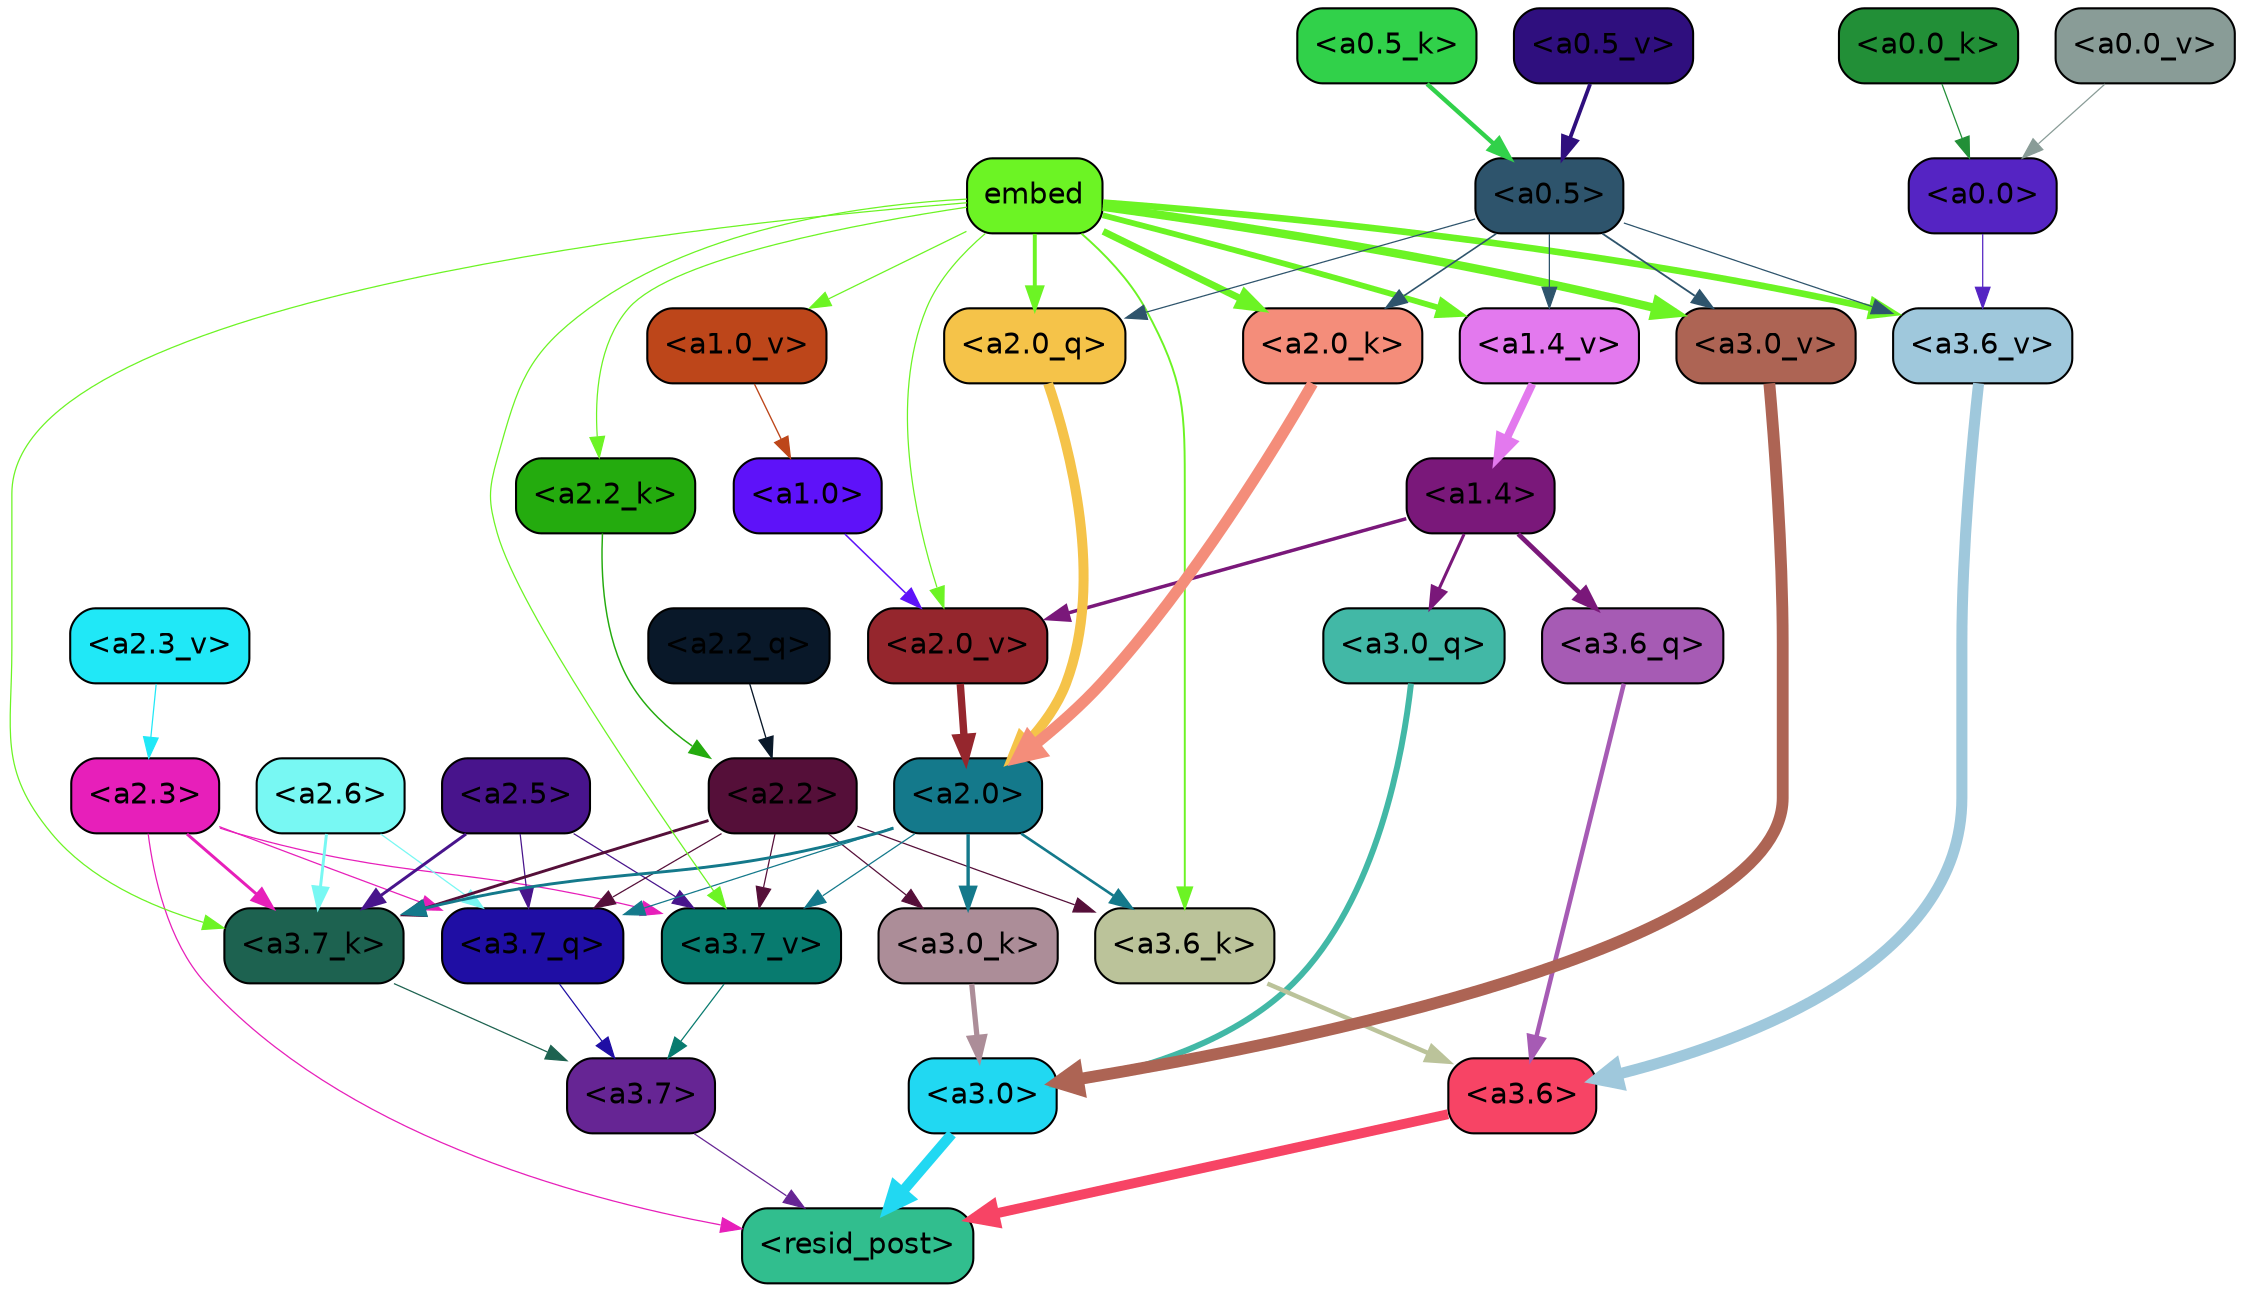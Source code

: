 strict digraph "" {
	graph [bgcolor=transparent,
		layout=dot,
		overlap=false,
		splines=true
	];
	"<a3.7>"	[color=black,
		fillcolor="#662594",
		fontname=Helvetica,
		shape=box,
		style="filled, rounded"];
	"<resid_post>"	[color=black,
		fillcolor="#31be8e",
		fontname=Helvetica,
		shape=box,
		style="filled, rounded"];
	"<a3.7>" -> "<resid_post>"	[color="#662594",
		penwidth=0.6];
	"<a3.6>"	[color=black,
		fillcolor="#f74465",
		fontname=Helvetica,
		shape=box,
		style="filled, rounded"];
	"<a3.6>" -> "<resid_post>"	[color="#f74465",
		penwidth=4.749041676521301];
	"<a3.0>"	[color=black,
		fillcolor="#21d8f2",
		fontname=Helvetica,
		shape=box,
		style="filled, rounded"];
	"<a3.0>" -> "<resid_post>"	[color="#21d8f2",
		penwidth=5.004215121269226];
	"<a2.3>"	[color=black,
		fillcolor="#e71fba",
		fontname=Helvetica,
		shape=box,
		style="filled, rounded"];
	"<a2.3>" -> "<resid_post>"	[color="#e71fba",
		penwidth=0.6];
	"<a3.7_q>"	[color=black,
		fillcolor="#1f0ea4",
		fontname=Helvetica,
		shape=box,
		style="filled, rounded"];
	"<a2.3>" -> "<a3.7_q>"	[color="#e71fba",
		penwidth=0.6];
	"<a3.7_k>"	[color=black,
		fillcolor="#1d6250",
		fontname=Helvetica,
		shape=box,
		style="filled, rounded"];
	"<a2.3>" -> "<a3.7_k>"	[color="#e71fba",
		penwidth=1.4391854107379913];
	"<a3.7_v>"	[color=black,
		fillcolor="#087b6f",
		fontname=Helvetica,
		shape=box,
		style="filled, rounded"];
	"<a2.3>" -> "<a3.7_v>"	[color="#e71fba",
		penwidth=0.6];
	"<a3.7_q>" -> "<a3.7>"	[color="#1f0ea4",
		penwidth=0.6];
	"<a3.6_q>"	[color=black,
		fillcolor="#a65bb4",
		fontname=Helvetica,
		shape=box,
		style="filled, rounded"];
	"<a3.6_q>" -> "<a3.6>"	[color="#a65bb4",
		penwidth=2.160832464694977];
	"<a3.0_q>"	[color=black,
		fillcolor="#42b8a6",
		fontname=Helvetica,
		shape=box,
		style="filled, rounded"];
	"<a3.0_q>" -> "<a3.0>"	[color="#42b8a6",
		penwidth=2.870753765106201];
	"<a3.7_k>" -> "<a3.7>"	[color="#1d6250",
		penwidth=0.6];
	"<a3.6_k>"	[color=black,
		fillcolor="#bbc39a",
		fontname=Helvetica,
		shape=box,
		style="filled, rounded"];
	"<a3.6_k>" -> "<a3.6>"	[color="#bbc39a",
		penwidth=2.13908451795578];
	"<a3.0_k>"	[color=black,
		fillcolor="#ac8d98",
		fontname=Helvetica,
		shape=box,
		style="filled, rounded"];
	"<a3.0_k>" -> "<a3.0>"	[color="#ac8d98",
		penwidth=2.520303964614868];
	"<a3.7_v>" -> "<a3.7>"	[color="#087b6f",
		penwidth=0.6];
	"<a3.6_v>"	[color=black,
		fillcolor="#9fc8dc",
		fontname=Helvetica,
		shape=box,
		style="filled, rounded"];
	"<a3.6_v>" -> "<a3.6>"	[color="#9fc8dc",
		penwidth=5.297133803367615];
	"<a3.0_v>"	[color=black,
		fillcolor="#ad6454",
		fontname=Helvetica,
		shape=box,
		style="filled, rounded"];
	"<a3.0_v>" -> "<a3.0>"	[color="#ad6454",
		penwidth=5.680712580680847];
	"<a2.6>"	[color=black,
		fillcolor="#78f8f3",
		fontname=Helvetica,
		shape=box,
		style="filled, rounded"];
	"<a2.6>" -> "<a3.7_q>"	[color="#78f8f3",
		penwidth=0.6];
	"<a2.6>" -> "<a3.7_k>"	[color="#78f8f3",
		penwidth=1.4180794060230255];
	"<a2.5>"	[color=black,
		fillcolor="#48148c",
		fontname=Helvetica,
		shape=box,
		style="filled, rounded"];
	"<a2.5>" -> "<a3.7_q>"	[color="#48148c",
		penwidth=0.6];
	"<a2.5>" -> "<a3.7_k>"	[color="#48148c",
		penwidth=1.4281435310840607];
	"<a2.5>" -> "<a3.7_v>"	[color="#48148c",
		penwidth=0.6];
	"<a2.2>"	[color=black,
		fillcolor="#550f39",
		fontname=Helvetica,
		shape=box,
		style="filled, rounded"];
	"<a2.2>" -> "<a3.7_q>"	[color="#550f39",
		penwidth=0.6];
	"<a2.2>" -> "<a3.7_k>"	[color="#550f39",
		penwidth=1.3982512056827545];
	"<a2.2>" -> "<a3.6_k>"	[color="#550f39",
		penwidth=0.6];
	"<a2.2>" -> "<a3.0_k>"	[color="#550f39",
		penwidth=0.6];
	"<a2.2>" -> "<a3.7_v>"	[color="#550f39",
		penwidth=0.6];
	"<a2.0>"	[color=black,
		fillcolor="#14798b",
		fontname=Helvetica,
		shape=box,
		style="filled, rounded"];
	"<a2.0>" -> "<a3.7_q>"	[color="#14798b",
		penwidth=0.6];
	"<a2.0>" -> "<a3.7_k>"	[color="#14798b",
		penwidth=1.404832512140274];
	"<a2.0>" -> "<a3.6_k>"	[color="#14798b",
		penwidth=1.2708758115768433];
	"<a2.0>" -> "<a3.0_k>"	[color="#14798b",
		penwidth=1.6207245588302612];
	"<a2.0>" -> "<a3.7_v>"	[color="#14798b",
		penwidth=0.6];
	"<a1.4>"	[color=black,
		fillcolor="#7a187a",
		fontname=Helvetica,
		shape=box,
		style="filled, rounded"];
	"<a1.4>" -> "<a3.6_q>"	[color="#7a187a",
		penwidth=2.289449453353882];
	"<a1.4>" -> "<a3.0_q>"	[color="#7a187a",
		penwidth=1.4600623846054077];
	"<a2.0_v>"	[color=black,
		fillcolor="#95262d",
		fontname=Helvetica,
		shape=box,
		style="filled, rounded"];
	"<a1.4>" -> "<a2.0_v>"	[color="#7a187a",
		penwidth=1.676277220249176];
	embed	[color=black,
		fillcolor="#6cf424",
		fontname=Helvetica,
		shape=box,
		style="filled, rounded"];
	embed -> "<a3.7_k>"	[color="#6cf424",
		penwidth=0.6];
	embed -> "<a3.6_k>"	[color="#6cf424",
		penwidth=0.9291638135910034];
	embed -> "<a3.7_v>"	[color="#6cf424",
		penwidth=0.6];
	embed -> "<a3.6_v>"	[color="#6cf424",
		penwidth=3.1808209121227264];
	embed -> "<a3.0_v>"	[color="#6cf424",
		penwidth=4.036660343408585];
	"<a2.0_q>"	[color=black,
		fillcolor="#f5c349",
		fontname=Helvetica,
		shape=box,
		style="filled, rounded"];
	embed -> "<a2.0_q>"	[color="#6cf424",
		penwidth=1.8821641206741333];
	"<a2.2_k>"	[color=black,
		fillcolor="#24ab0e",
		fontname=Helvetica,
		shape=box,
		style="filled, rounded"];
	embed -> "<a2.2_k>"	[color="#6cf424",
		penwidth=0.6];
	"<a2.0_k>"	[color=black,
		fillcolor="#f48d7a",
		fontname=Helvetica,
		shape=box,
		style="filled, rounded"];
	embed -> "<a2.0_k>"	[color="#6cf424",
		penwidth=3.3375256061553955];
	embed -> "<a2.0_v>"	[color="#6cf424",
		penwidth=0.6];
	"<a1.4_v>"	[color=black,
		fillcolor="#e379ee",
		fontname=Helvetica,
		shape=box,
		style="filled, rounded"];
	embed -> "<a1.4_v>"	[color="#6cf424",
		penwidth=2.7935529947280884];
	"<a1.0_v>"	[color=black,
		fillcolor="#bd461a",
		fontname=Helvetica,
		shape=box,
		style="filled, rounded"];
	embed -> "<a1.0_v>"	[color="#6cf424",
		penwidth=0.6];
	"<a0.5>"	[color=black,
		fillcolor="#2e546c",
		fontname=Helvetica,
		shape=box,
		style="filled, rounded"];
	"<a0.5>" -> "<a3.6_v>"	[color="#2e546c",
		penwidth=0.6];
	"<a0.5>" -> "<a3.0_v>"	[color="#2e546c",
		penwidth=0.8798569142818451];
	"<a0.5>" -> "<a2.0_q>"	[color="#2e546c",
		penwidth=0.6];
	"<a0.5>" -> "<a2.0_k>"	[color="#2e546c",
		penwidth=0.7782440185546875];
	"<a0.5>" -> "<a1.4_v>"	[color="#2e546c",
		penwidth=0.6];
	"<a0.0>"	[color=black,
		fillcolor="#5524c3",
		fontname=Helvetica,
		shape=box,
		style="filled, rounded"];
	"<a0.0>" -> "<a3.6_v>"	[color="#5524c3",
		penwidth=0.6];
	"<a2.2_q>"	[color=black,
		fillcolor="#091829",
		fontname=Helvetica,
		shape=box,
		style="filled, rounded"];
	"<a2.2_q>" -> "<a2.2>"	[color="#091829",
		penwidth=0.6392357051372528];
	"<a2.0_q>" -> "<a2.0>"	[color="#f5c349",
		penwidth=4.795779317617416];
	"<a2.2_k>" -> "<a2.2>"	[color="#24ab0e",
		penwidth=0.7060726433992386];
	"<a2.0_k>" -> "<a2.0>"	[color="#f48d7a",
		penwidth=5.401692286133766];
	"<a2.3_v>"	[color=black,
		fillcolor="#20e8f7",
		fontname=Helvetica,
		shape=box,
		style="filled, rounded"];
	"<a2.3_v>" -> "<a2.3>"	[color="#20e8f7",
		penwidth=0.6];
	"<a2.0_v>" -> "<a2.0>"	[color="#95262d",
		penwidth=3.56003999710083];
	"<a1.0>"	[color=black,
		fillcolor="#5e12f9",
		fontname=Helvetica,
		shape=box,
		style="filled, rounded"];
	"<a1.0>" -> "<a2.0_v>"	[color="#5e12f9",
		penwidth=0.7355214953422546];
	"<a1.4_v>" -> "<a1.4>"	[color="#e379ee",
		penwidth=3.7673035860061646];
	"<a1.0_v>" -> "<a1.0>"	[color="#bd461a",
		penwidth=0.6493047475814819];
	"<a0.5_k>"	[color=black,
		fillcolor="#31d14a",
		fontname=Helvetica,
		shape=box,
		style="filled, rounded"];
	"<a0.5_k>" -> "<a0.5>"	[color="#31d14a",
		penwidth=2.1102215051651];
	"<a0.0_k>"	[color=black,
		fillcolor="#228f37",
		fontname=Helvetica,
		shape=box,
		style="filled, rounded"];
	"<a0.0_k>" -> "<a0.0>"	[color="#228f37",
		penwidth=0.6];
	"<a0.5_v>"	[color=black,
		fillcolor="#2f0f7e",
		fontname=Helvetica,
		shape=box,
		style="filled, rounded"];
	"<a0.5_v>" -> "<a0.5>"	[color="#2f0f7e",
		penwidth=1.829363465309143];
	"<a0.0_v>"	[color=black,
		fillcolor="#899c97",
		fontname=Helvetica,
		shape=box,
		style="filled, rounded"];
	"<a0.0_v>" -> "<a0.0>"	[color="#899c97",
		penwidth=0.6];
}
